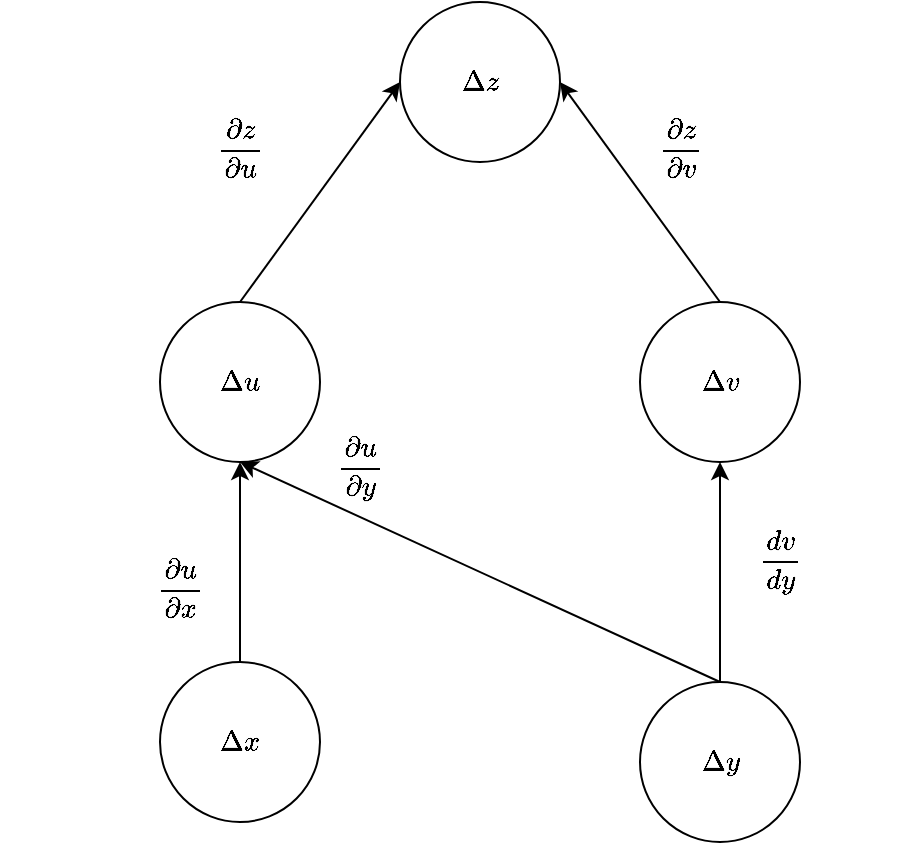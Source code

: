 <mxfile version="23.1.5" type="device">
  <diagram name="第 1 页" id="AMFmgTsoBqqK2MF9AaJK">
    <mxGraphModel dx="1026" dy="743" grid="1" gridSize="10" guides="1" tooltips="1" connect="1" arrows="1" fold="1" page="1" pageScale="1" pageWidth="827" pageHeight="1169" math="1" shadow="0">
      <root>
        <mxCell id="0" />
        <mxCell id="1" parent="0" />
        <mxCell id="SWVOgH-NeboK4CJRs9Gl-2" value="$$\Delta y$$" style="ellipse;whiteSpace=wrap;html=1;aspect=fixed;" vertex="1" parent="1">
          <mxGeometry x="480" y="460" width="80" height="80" as="geometry" />
        </mxCell>
        <mxCell id="SWVOgH-NeboK4CJRs9Gl-3" value="$$\Delta z$$" style="ellipse;whiteSpace=wrap;html=1;aspect=fixed;" vertex="1" parent="1">
          <mxGeometry x="360" y="120" width="80" height="80" as="geometry" />
        </mxCell>
        <mxCell id="SWVOgH-NeboK4CJRs9Gl-4" value="$$\Delta v$$" style="ellipse;whiteSpace=wrap;html=1;aspect=fixed;" vertex="1" parent="1">
          <mxGeometry x="480" y="270" width="80" height="80" as="geometry" />
        </mxCell>
        <mxCell id="SWVOgH-NeboK4CJRs9Gl-5" value="$$\Delta u$$" style="ellipse;whiteSpace=wrap;html=1;aspect=fixed;" vertex="1" parent="1">
          <mxGeometry x="240" y="270" width="80" height="80" as="geometry" />
        </mxCell>
        <mxCell id="SWVOgH-NeboK4CJRs9Gl-6" value="" style="endArrow=classic;html=1;rounded=0;exitX=0.5;exitY=0;exitDx=0;exitDy=0;entryX=0.5;entryY=1;entryDx=0;entryDy=0;" edge="1" parent="1" source="SWVOgH-NeboK4CJRs9Gl-2" target="SWVOgH-NeboK4CJRs9Gl-5">
          <mxGeometry width="50" height="50" relative="1" as="geometry">
            <mxPoint x="390" y="250" as="sourcePoint" />
            <mxPoint x="440" y="200" as="targetPoint" />
          </mxGeometry>
        </mxCell>
        <mxCell id="SWVOgH-NeboK4CJRs9Gl-7" value="" style="endArrow=classic;html=1;rounded=0;exitX=0.5;exitY=0;exitDx=0;exitDy=0;entryX=0.5;entryY=1;entryDx=0;entryDy=0;" edge="1" parent="1" source="SWVOgH-NeboK4CJRs9Gl-2" target="SWVOgH-NeboK4CJRs9Gl-4">
          <mxGeometry width="50" height="50" relative="1" as="geometry">
            <mxPoint x="370" y="450" as="sourcePoint" />
            <mxPoint x="290" y="360" as="targetPoint" />
          </mxGeometry>
        </mxCell>
        <mxCell id="SWVOgH-NeboK4CJRs9Gl-8" value="" style="endArrow=classic;html=1;rounded=0;entryX=0;entryY=0.5;entryDx=0;entryDy=0;exitX=0.5;exitY=0;exitDx=0;exitDy=0;" edge="1" parent="1" source="SWVOgH-NeboK4CJRs9Gl-5" target="SWVOgH-NeboK4CJRs9Gl-3">
          <mxGeometry width="50" height="50" relative="1" as="geometry">
            <mxPoint x="400" y="310" as="sourcePoint" />
            <mxPoint x="300" y="370" as="targetPoint" />
          </mxGeometry>
        </mxCell>
        <mxCell id="SWVOgH-NeboK4CJRs9Gl-9" value="" style="endArrow=classic;html=1;rounded=0;exitX=0.5;exitY=0;exitDx=0;exitDy=0;entryX=1;entryY=0.5;entryDx=0;entryDy=0;" edge="1" parent="1" source="SWVOgH-NeboK4CJRs9Gl-4" target="SWVOgH-NeboK4CJRs9Gl-3">
          <mxGeometry width="50" height="50" relative="1" as="geometry">
            <mxPoint x="390" y="470" as="sourcePoint" />
            <mxPoint x="310" y="380" as="targetPoint" />
          </mxGeometry>
        </mxCell>
        <mxCell id="SWVOgH-NeboK4CJRs9Gl-10" value="$$\frac{\partial u}{\partial x}$$" style="text;html=1;align=center;verticalAlign=middle;resizable=0;points=[];autosize=1;strokeColor=none;fillColor=none;" vertex="1" parent="1">
          <mxGeometry x="160" y="398" width="180" height="30" as="geometry" />
        </mxCell>
        <mxCell id="SWVOgH-NeboK4CJRs9Gl-11" value="$$\frac{\partial z}{\partial u}$$" style="text;html=1;align=center;verticalAlign=middle;resizable=0;points=[];autosize=1;strokeColor=none;fillColor=none;" vertex="1" parent="1">
          <mxGeometry x="190" y="178" width="180" height="30" as="geometry" />
        </mxCell>
        <mxCell id="SWVOgH-NeboK4CJRs9Gl-12" value="$$\frac{\partial z}{\partial v}$$" style="text;html=1;align=center;verticalAlign=middle;resizable=0;points=[];autosize=1;strokeColor=none;fillColor=none;" vertex="1" parent="1">
          <mxGeometry x="410" y="178" width="180" height="30" as="geometry" />
        </mxCell>
        <mxCell id="SWVOgH-NeboK4CJRs9Gl-13" value="$$\frac{d v}{d y}$$" style="text;html=1;align=center;verticalAlign=middle;resizable=0;points=[];autosize=1;strokeColor=none;fillColor=none;" vertex="1" parent="1">
          <mxGeometry x="490" y="385" width="120" height="30" as="geometry" />
        </mxCell>
        <mxCell id="SWVOgH-NeboK4CJRs9Gl-14" value="$$\Delta x$$" style="ellipse;whiteSpace=wrap;html=1;aspect=fixed;" vertex="1" parent="1">
          <mxGeometry x="240" y="450" width="80" height="80" as="geometry" />
        </mxCell>
        <mxCell id="SWVOgH-NeboK4CJRs9Gl-16" value="" style="endArrow=classic;html=1;rounded=0;entryX=0.5;entryY=1;entryDx=0;entryDy=0;" edge="1" parent="1" target="SWVOgH-NeboK4CJRs9Gl-5">
          <mxGeometry width="50" height="50" relative="1" as="geometry">
            <mxPoint x="280" y="450" as="sourcePoint" />
            <mxPoint x="540" y="390" as="targetPoint" />
          </mxGeometry>
        </mxCell>
        <mxCell id="SWVOgH-NeboK4CJRs9Gl-17" value="$$\frac{\partial u}{\partial y}$$" style="text;html=1;align=center;verticalAlign=middle;resizable=0;points=[];autosize=1;strokeColor=none;fillColor=none;" vertex="1" parent="1">
          <mxGeometry x="250" y="338" width="180" height="30" as="geometry" />
        </mxCell>
      </root>
    </mxGraphModel>
  </diagram>
</mxfile>
